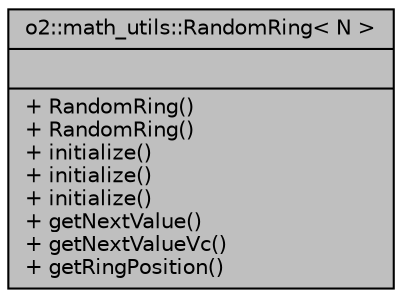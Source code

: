 digraph "o2::math_utils::RandomRing&lt; N &gt;"
{
 // INTERACTIVE_SVG=YES
  bgcolor="transparent";
  edge [fontname="Helvetica",fontsize="10",labelfontname="Helvetica",labelfontsize="10"];
  node [fontname="Helvetica",fontsize="10",shape=record];
  Node1 [label="{o2::math_utils::RandomRing\< N \>\n||+ RandomRing()\l+ RandomRing()\l+ initialize()\l+ initialize()\l+ initialize()\l+ getNextValue()\l+ getNextValueVc()\l+ getRingPosition()\l}",height=0.2,width=0.4,color="black", fillcolor="grey75", style="filled", fontcolor="black"];
}

